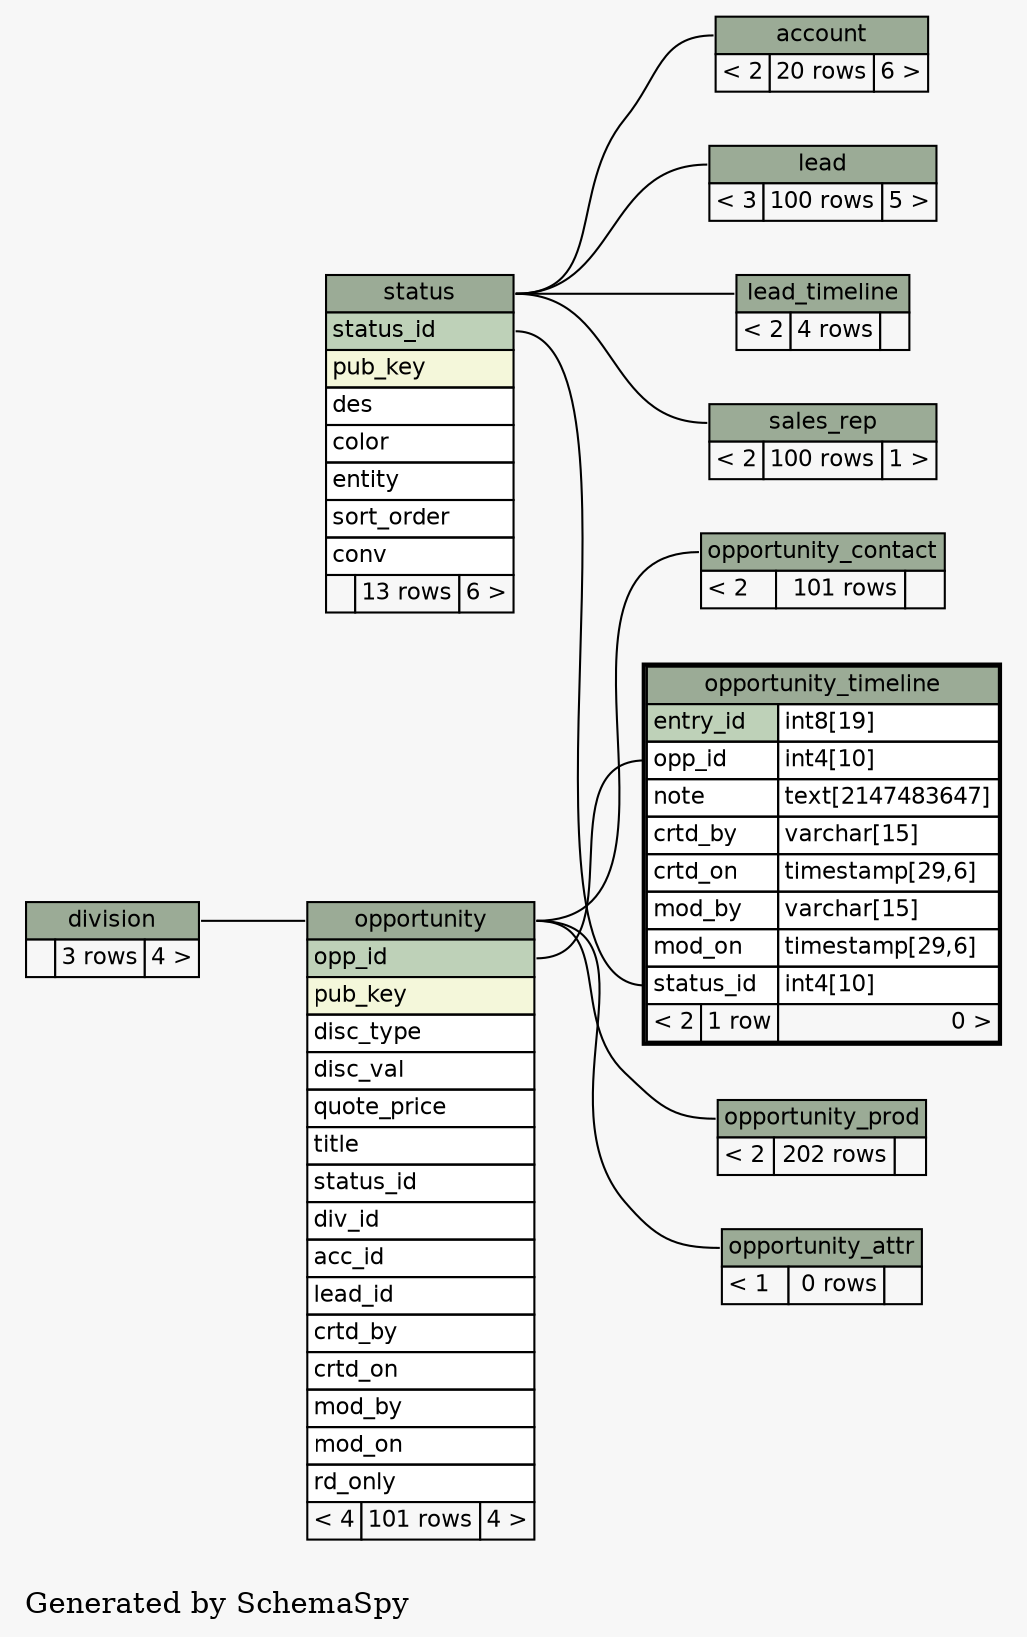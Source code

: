 // dot 2.38.0 on Windows 7 6.1
digraph "twoDegreesRelationshipsGraph" {
  graph [
    rankdir="RL"
    bgcolor="#f7f7f7"
    label="\nGenerated by SchemaSpy"
    labeljust="l"
  ];
  node [
    fontname="Helvetica"
    fontsize="11"
    shape="plaintext"
  ];
  edge [
    arrowsize="0.8"
  ];
  "account":"account.heading":w -> "status":"status.heading":e [arrowtail=crowtee arrowhead=none];
  "lead":"lead.heading":w -> "status":"status.heading":e [arrowtail=crowtee arrowhead=none];
  "lead_timeline":"lead_timeline.heading":w -> "status":"status.heading":e [arrowtail=crowodot arrowhead=none];
  "opportunity":"opportunity.heading":w -> "division":"division.heading":e [arrowtail=crowtee arrowhead=none];
  "opportunity_attr":"opportunity_attr.heading":w -> "opportunity":"opportunity.heading":e [arrowtail=tee arrowhead=none];
  "opportunity_contact":"opportunity_contact.heading":w -> "opportunity":"opportunity.heading":e [arrowtail=crowtee arrowhead=none];
  "opportunity_prod":"opportunity_prod.heading":w -> "opportunity":"opportunity.heading":e [arrowtail=crowtee arrowhead=none];
  "opportunity_timeline":"opp_id":w -> "opportunity":"opp_id":e [arrowtail=crowtee arrowhead=none];
  "opportunity_timeline":"status_id":w -> "status":"status_id":e [arrowtail=crowodot arrowhead=none];
  "sales_rep":"sales_rep.heading":w -> "status":"status.heading":e [arrowtail=crowtee arrowhead=none];
  "account" [
    label=<
    <TABLE BORDER="0" CELLBORDER="1" CELLSPACING="0" BGCOLOR="#ffffff">
      <TR><TD PORT="account.heading" COLSPAN="3" BGCOLOR="#9bab96" ALIGN="CENTER">account</TD></TR>
      <TR><TD ALIGN="LEFT" BGCOLOR="#f7f7f7">&lt; 2</TD><TD ALIGN="RIGHT" BGCOLOR="#f7f7f7">20 rows</TD><TD ALIGN="RIGHT" BGCOLOR="#f7f7f7">6 &gt;</TD></TR>
    </TABLE>>
    URL="account.html#graph"
    tooltip="account"
  ];
  "division" [
    label=<
    <TABLE BORDER="0" CELLBORDER="1" CELLSPACING="0" BGCOLOR="#ffffff">
      <TR><TD PORT="division.heading" COLSPAN="3" BGCOLOR="#9bab96" ALIGN="CENTER">division</TD></TR>
      <TR><TD ALIGN="LEFT" BGCOLOR="#f7f7f7">  </TD><TD ALIGN="RIGHT" BGCOLOR="#f7f7f7">3 rows</TD><TD ALIGN="RIGHT" BGCOLOR="#f7f7f7">4 &gt;</TD></TR>
    </TABLE>>
    URL="division.html#graph"
    tooltip="division"
  ];
  "lead" [
    label=<
    <TABLE BORDER="0" CELLBORDER="1" CELLSPACING="0" BGCOLOR="#ffffff">
      <TR><TD PORT="lead.heading" COLSPAN="3" BGCOLOR="#9bab96" ALIGN="CENTER">lead</TD></TR>
      <TR><TD ALIGN="LEFT" BGCOLOR="#f7f7f7">&lt; 3</TD><TD ALIGN="RIGHT" BGCOLOR="#f7f7f7">100 rows</TD><TD ALIGN="RIGHT" BGCOLOR="#f7f7f7">5 &gt;</TD></TR>
    </TABLE>>
    URL="lead.html#graph"
    tooltip="lead"
  ];
  "lead_timeline" [
    label=<
    <TABLE BORDER="0" CELLBORDER="1" CELLSPACING="0" BGCOLOR="#ffffff">
      <TR><TD PORT="lead_timeline.heading" COLSPAN="3" BGCOLOR="#9bab96" ALIGN="CENTER">lead_timeline</TD></TR>
      <TR><TD ALIGN="LEFT" BGCOLOR="#f7f7f7">&lt; 2</TD><TD ALIGN="RIGHT" BGCOLOR="#f7f7f7">4 rows</TD><TD ALIGN="RIGHT" BGCOLOR="#f7f7f7">  </TD></TR>
    </TABLE>>
    URL="lead_timeline.html#graph"
    tooltip="lead_timeline"
  ];
  "opportunity" [
    label=<
    <TABLE BORDER="0" CELLBORDER="1" CELLSPACING="0" BGCOLOR="#ffffff">
      <TR><TD PORT="opportunity.heading" COLSPAN="3" BGCOLOR="#9bab96" ALIGN="CENTER">opportunity</TD></TR>
      <TR><TD PORT="opp_id" COLSPAN="3" BGCOLOR="#bed1b8" ALIGN="LEFT">opp_id</TD></TR>
      <TR><TD PORT="pub_key" COLSPAN="3" BGCOLOR="#f4f7da" ALIGN="LEFT">pub_key</TD></TR>
      <TR><TD PORT="disc_type" COLSPAN="3" ALIGN="LEFT">disc_type</TD></TR>
      <TR><TD PORT="disc_val" COLSPAN="3" ALIGN="LEFT">disc_val</TD></TR>
      <TR><TD PORT="quote_price" COLSPAN="3" ALIGN="LEFT">quote_price</TD></TR>
      <TR><TD PORT="title" COLSPAN="3" ALIGN="LEFT">title</TD></TR>
      <TR><TD PORT="status_id" COLSPAN="3" ALIGN="LEFT">status_id</TD></TR>
      <TR><TD PORT="div_id" COLSPAN="3" ALIGN="LEFT">div_id</TD></TR>
      <TR><TD PORT="acc_id" COLSPAN="3" ALIGN="LEFT">acc_id</TD></TR>
      <TR><TD PORT="lead_id" COLSPAN="3" ALIGN="LEFT">lead_id</TD></TR>
      <TR><TD PORT="crtd_by" COLSPAN="3" ALIGN="LEFT">crtd_by</TD></TR>
      <TR><TD PORT="crtd_on" COLSPAN="3" ALIGN="LEFT">crtd_on</TD></TR>
      <TR><TD PORT="mod_by" COLSPAN="3" ALIGN="LEFT">mod_by</TD></TR>
      <TR><TD PORT="mod_on" COLSPAN="3" ALIGN="LEFT">mod_on</TD></TR>
      <TR><TD PORT="rd_only" COLSPAN="3" ALIGN="LEFT">rd_only</TD></TR>
      <TR><TD ALIGN="LEFT" BGCOLOR="#f7f7f7">&lt; 4</TD><TD ALIGN="RIGHT" BGCOLOR="#f7f7f7">101 rows</TD><TD ALIGN="RIGHT" BGCOLOR="#f7f7f7">4 &gt;</TD></TR>
    </TABLE>>
    URL="opportunity.html#graph"
    tooltip="opportunity"
  ];
  "opportunity_attr" [
    label=<
    <TABLE BORDER="0" CELLBORDER="1" CELLSPACING="0" BGCOLOR="#ffffff">
      <TR><TD PORT="opportunity_attr.heading" COLSPAN="3" BGCOLOR="#9bab96" ALIGN="CENTER">opportunity_attr</TD></TR>
      <TR><TD ALIGN="LEFT" BGCOLOR="#f7f7f7">&lt; 1</TD><TD ALIGN="RIGHT" BGCOLOR="#f7f7f7">0 rows</TD><TD ALIGN="RIGHT" BGCOLOR="#f7f7f7">  </TD></TR>
    </TABLE>>
    URL="opportunity_attr.html#graph"
    tooltip="opportunity_attr"
  ];
  "opportunity_contact" [
    label=<
    <TABLE BORDER="0" CELLBORDER="1" CELLSPACING="0" BGCOLOR="#ffffff">
      <TR><TD PORT="opportunity_contact.heading" COLSPAN="3" BGCOLOR="#9bab96" ALIGN="CENTER">opportunity_contact</TD></TR>
      <TR><TD ALIGN="LEFT" BGCOLOR="#f7f7f7">&lt; 2</TD><TD ALIGN="RIGHT" BGCOLOR="#f7f7f7">101 rows</TD><TD ALIGN="RIGHT" BGCOLOR="#f7f7f7">  </TD></TR>
    </TABLE>>
    URL="opportunity_contact.html#graph"
    tooltip="opportunity_contact"
  ];
  "opportunity_prod" [
    label=<
    <TABLE BORDER="0" CELLBORDER="1" CELLSPACING="0" BGCOLOR="#ffffff">
      <TR><TD PORT="opportunity_prod.heading" COLSPAN="3" BGCOLOR="#9bab96" ALIGN="CENTER">opportunity_prod</TD></TR>
      <TR><TD ALIGN="LEFT" BGCOLOR="#f7f7f7">&lt; 2</TD><TD ALIGN="RIGHT" BGCOLOR="#f7f7f7">202 rows</TD><TD ALIGN="RIGHT" BGCOLOR="#f7f7f7">  </TD></TR>
    </TABLE>>
    URL="opportunity_prod.html#graph"
    tooltip="opportunity_prod"
  ];
  "opportunity_timeline" [
    label=<
    <TABLE BORDER="2" CELLBORDER="1" CELLSPACING="0" BGCOLOR="#ffffff">
      <TR><TD PORT="opportunity_timeline.heading" COLSPAN="3" BGCOLOR="#9bab96" ALIGN="CENTER">opportunity_timeline</TD></TR>
      <TR><TD PORT="entry_id" COLSPAN="2" BGCOLOR="#bed1b8" ALIGN="LEFT">entry_id</TD><TD PORT="entry_id.type" ALIGN="LEFT">int8[19]</TD></TR>
      <TR><TD PORT="opp_id" COLSPAN="2" ALIGN="LEFT">opp_id</TD><TD PORT="opp_id.type" ALIGN="LEFT">int4[10]</TD></TR>
      <TR><TD PORT="note" COLSPAN="2" ALIGN="LEFT">note</TD><TD PORT="note.type" ALIGN="LEFT">text[2147483647]</TD></TR>
      <TR><TD PORT="crtd_by" COLSPAN="2" ALIGN="LEFT">crtd_by</TD><TD PORT="crtd_by.type" ALIGN="LEFT">varchar[15]</TD></TR>
      <TR><TD PORT="crtd_on" COLSPAN="2" ALIGN="LEFT">crtd_on</TD><TD PORT="crtd_on.type" ALIGN="LEFT">timestamp[29,6]</TD></TR>
      <TR><TD PORT="mod_by" COLSPAN="2" ALIGN="LEFT">mod_by</TD><TD PORT="mod_by.type" ALIGN="LEFT">varchar[15]</TD></TR>
      <TR><TD PORT="mod_on" COLSPAN="2" ALIGN="LEFT">mod_on</TD><TD PORT="mod_on.type" ALIGN="LEFT">timestamp[29,6]</TD></TR>
      <TR><TD PORT="status_id" COLSPAN="2" ALIGN="LEFT">status_id</TD><TD PORT="status_id.type" ALIGN="LEFT">int4[10]</TD></TR>
      <TR><TD ALIGN="LEFT" BGCOLOR="#f7f7f7">&lt; 2</TD><TD ALIGN="RIGHT" BGCOLOR="#f7f7f7">1 row</TD><TD ALIGN="RIGHT" BGCOLOR="#f7f7f7">0 &gt;</TD></TR>
    </TABLE>>
    URL="opportunity_timeline.html#"
    tooltip="opportunity_timeline"
  ];
  "sales_rep" [
    label=<
    <TABLE BORDER="0" CELLBORDER="1" CELLSPACING="0" BGCOLOR="#ffffff">
      <TR><TD PORT="sales_rep.heading" COLSPAN="3" BGCOLOR="#9bab96" ALIGN="CENTER">sales_rep</TD></TR>
      <TR><TD ALIGN="LEFT" BGCOLOR="#f7f7f7">&lt; 2</TD><TD ALIGN="RIGHT" BGCOLOR="#f7f7f7">100 rows</TD><TD ALIGN="RIGHT" BGCOLOR="#f7f7f7">1 &gt;</TD></TR>
    </TABLE>>
    URL="sales_rep.html#graph"
    tooltip="sales_rep"
  ];
  "status" [
    label=<
    <TABLE BORDER="0" CELLBORDER="1" CELLSPACING="0" BGCOLOR="#ffffff">
      <TR><TD PORT="status.heading" COLSPAN="3" BGCOLOR="#9bab96" ALIGN="CENTER">status</TD></TR>
      <TR><TD PORT="status_id" COLSPAN="3" BGCOLOR="#bed1b8" ALIGN="LEFT">status_id</TD></TR>
      <TR><TD PORT="pub_key" COLSPAN="3" BGCOLOR="#f4f7da" ALIGN="LEFT">pub_key</TD></TR>
      <TR><TD PORT="des" COLSPAN="3" ALIGN="LEFT">des</TD></TR>
      <TR><TD PORT="color" COLSPAN="3" ALIGN="LEFT">color</TD></TR>
      <TR><TD PORT="entity" COLSPAN="3" ALIGN="LEFT">entity</TD></TR>
      <TR><TD PORT="sort_order" COLSPAN="3" ALIGN="LEFT">sort_order</TD></TR>
      <TR><TD PORT="conv" COLSPAN="3" ALIGN="LEFT">conv</TD></TR>
      <TR><TD ALIGN="LEFT" BGCOLOR="#f7f7f7">  </TD><TD ALIGN="RIGHT" BGCOLOR="#f7f7f7">13 rows</TD><TD ALIGN="RIGHT" BGCOLOR="#f7f7f7">6 &gt;</TD></TR>
    </TABLE>>
    URL="status.html#graph"
    tooltip="status"
  ];
}
